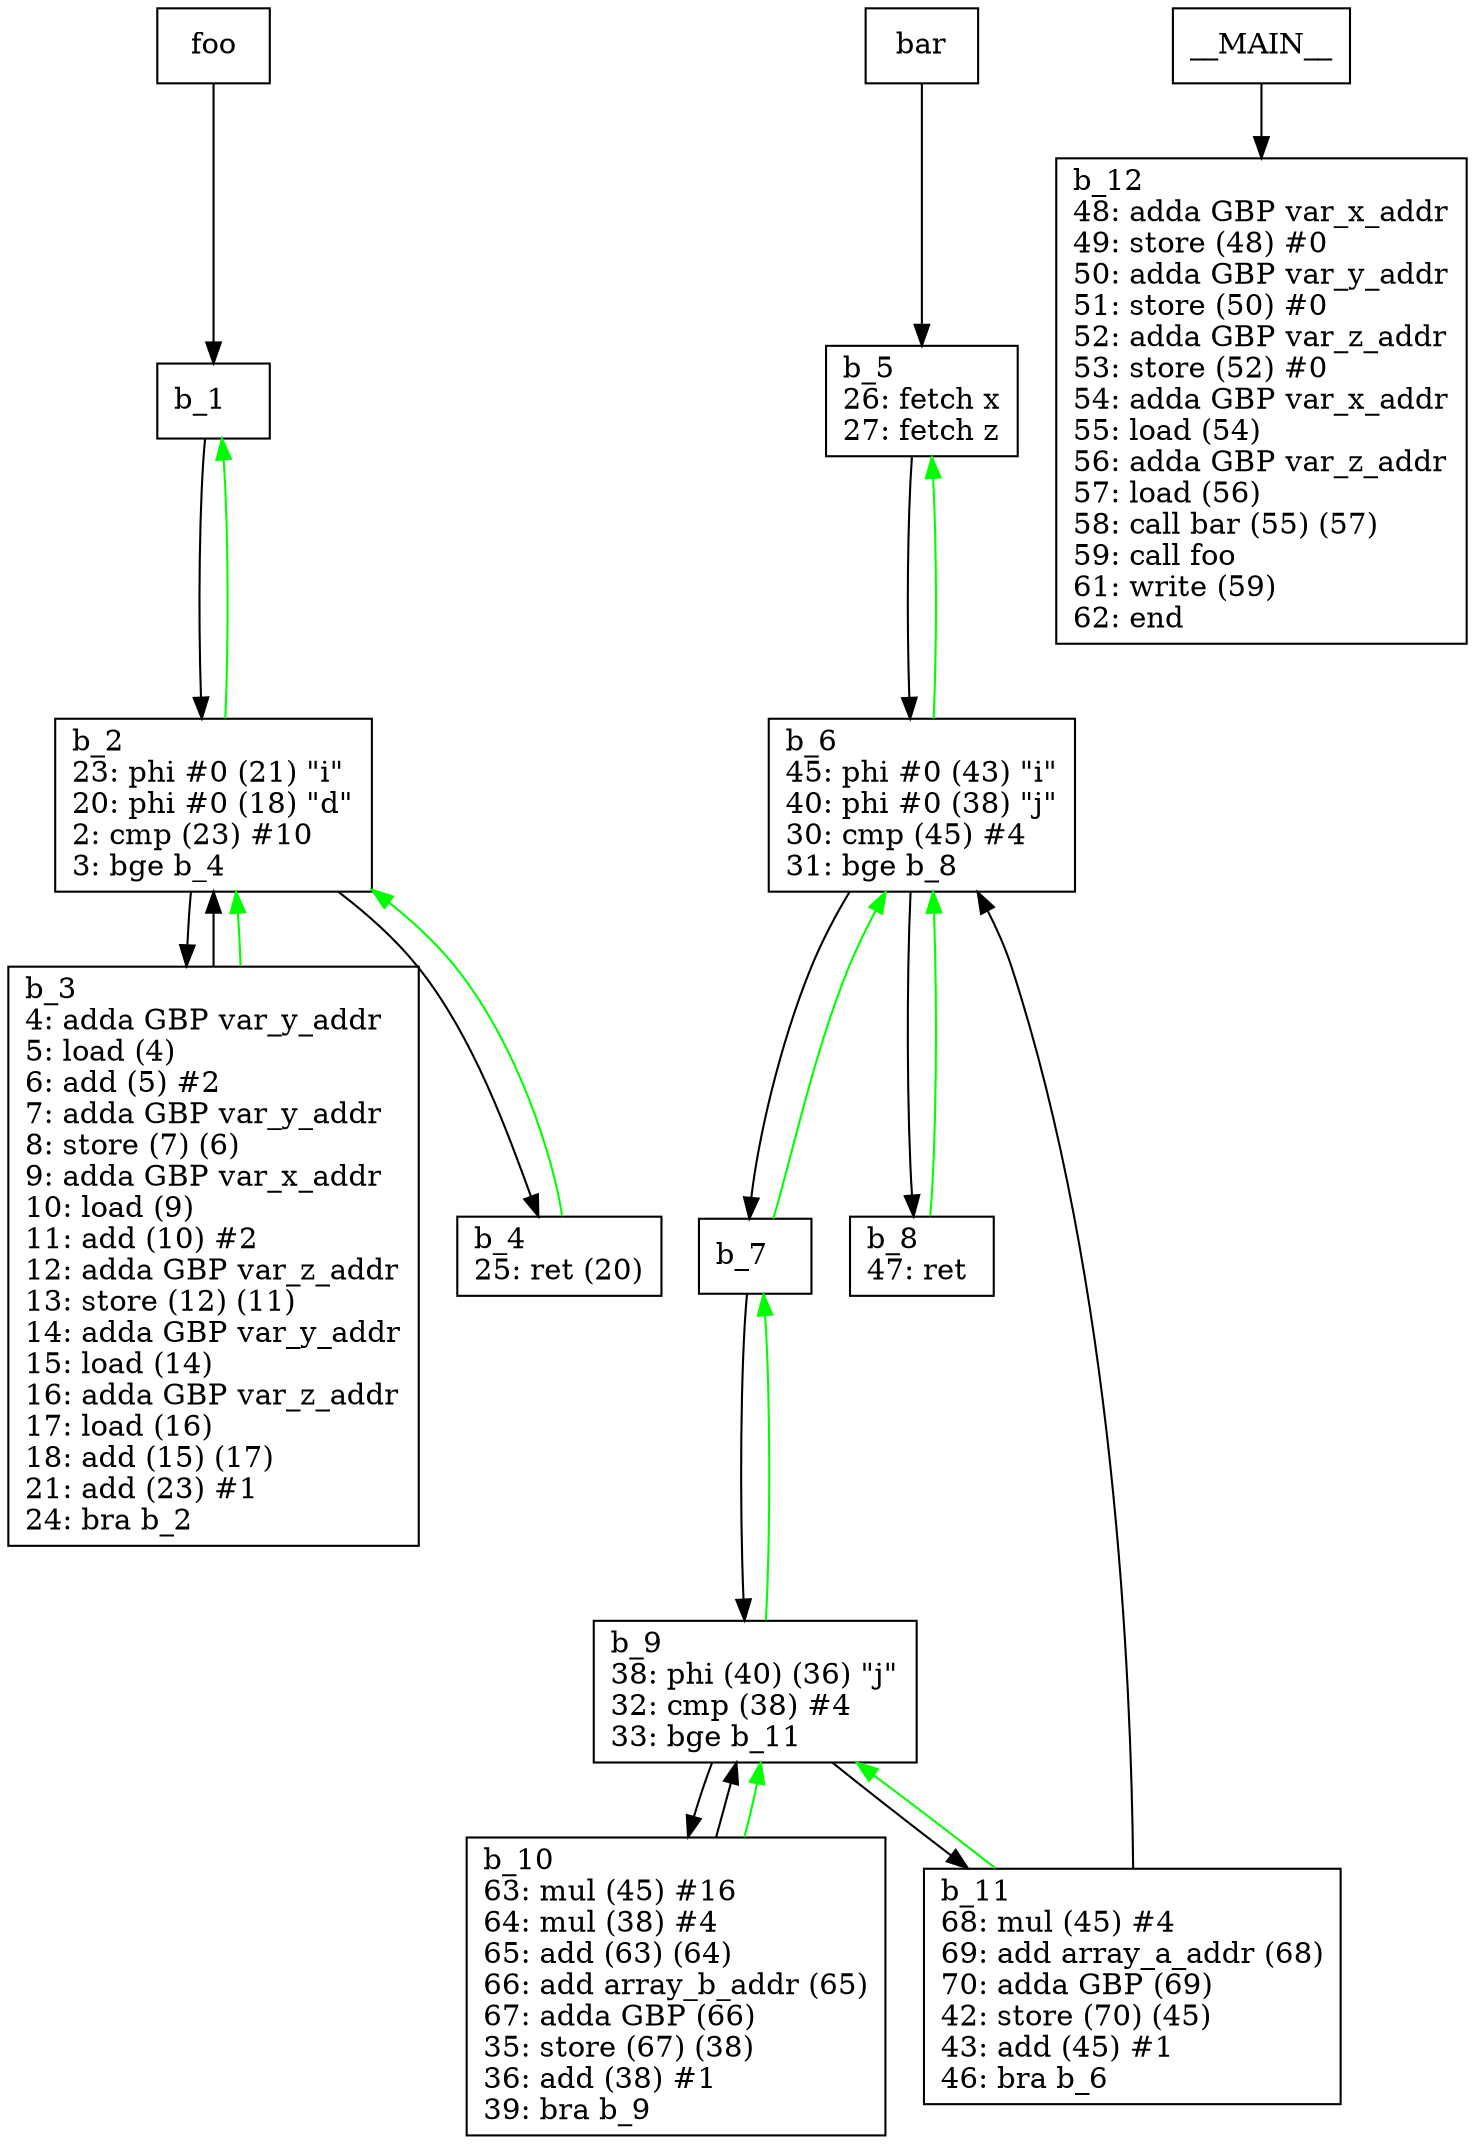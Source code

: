 digraph Computation {
node [shape=box];
foo -> b_1;
b_1 [label="b_1\l"]
b_1 -> b_2;
b_2 [label="b_2\l23: phi #0 (21) \"i\"\l20: phi #0 (18) \"d\"\l2: cmp (23) #10\l3: bge b_4\l"]
b_2 -> b_3;
b_3 [label="b_3\l4: adda GBP var_y_addr\l5: load (4)\l6: add (5) #2\l7: adda GBP var_y_addr\l8: store (7) (6)\l9: adda GBP var_x_addr\l10: load (9)\l11: add (10) #2\l12: adda GBP var_z_addr\l13: store (12) (11)\l14: adda GBP var_y_addr\l15: load (14)\l16: adda GBP var_z_addr\l17: load (16)\l18: add (15) (17)\l21: add (23) #1\l24: bra b_2\l"]
b_3 -> b_2;
b_3 -> b_2[color="green"];
b_2 -> b_4;
b_4 [label="b_4\l25: ret (20)\l"]
b_4 -> b_2[color="green"];
b_2 -> b_1[color="green"];
bar -> b_5;
b_5 [label="b_5\l26: fetch x\l27: fetch z\l"]
b_5 -> b_6;
b_6 [label="b_6\l45: phi #0 (43) \"i\"\l40: phi #0 (38) \"j\"\l30: cmp (45) #4\l31: bge b_8\l"]
b_6 -> b_7;
b_7 [label="b_7\l"]
b_7 -> b_9;
b_9 [label="b_9\l38: phi (40) (36) \"j\"\l32: cmp (38) #4\l33: bge b_11\l"]
b_9 -> b_10;
b_10 [label="b_10\l63: mul (45) #16\l64: mul (38) #4\l65: add (63) (64)\l66: add array_b_addr (65)\l67: adda GBP (66)\l35: store (67) (38)\l36: add (38) #1\l39: bra b_9\l"]
b_10 -> b_9;
b_10 -> b_9[color="green"];
b_9 -> b_11;
b_11 [label="b_11\l68: mul (45) #4\l69: add array_a_addr (68)\l70: adda GBP (69)\l42: store (70) (45)\l43: add (45) #1\l46: bra b_6\l"]
b_11 -> b_6;
b_11 -> b_9[color="green"];
b_9 -> b_7[color="green"];
b_7 -> b_6[color="green"];
b_6 -> b_8;
b_8 [label="b_8\l47: ret \l"]
b_8 -> b_6[color="green"];
b_6 -> b_5[color="green"];
__MAIN__ -> b_12;
b_12 [label="b_12\l48: adda GBP var_x_addr\l49: store (48) #0\l50: adda GBP var_y_addr\l51: store (50) #0\l52: adda GBP var_z_addr\l53: store (52) #0\l54: adda GBP var_x_addr\l55: load (54)\l56: adda GBP var_z_addr\l57: load (56)\l58: call bar (55) (57)\l59: call foo\l61: write (59)\l62: end\l"]
}